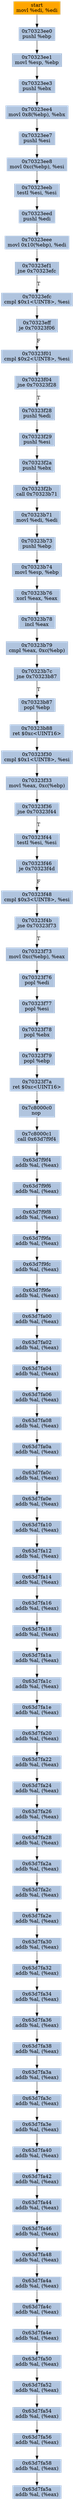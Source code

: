 digraph G {
node[shape=rectangle,style=filled,fillcolor=lightsteelblue,color=lightsteelblue]
bgcolor="transparent"
a0x70323edemovl_edi_edi[label="start\nmovl %edi, %edi",color="lightgrey",fillcolor="orange"];
a0x70323ee0pushl_ebp[label="0x70323ee0\npushl %ebp"];
a0x70323ee1movl_esp_ebp[label="0x70323ee1\nmovl %esp, %ebp"];
a0x70323ee3pushl_ebx[label="0x70323ee3\npushl %ebx"];
a0x70323ee4movl_0x8ebp__ebx[label="0x70323ee4\nmovl 0x8(%ebp), %ebx"];
a0x70323ee7pushl_esi[label="0x70323ee7\npushl %esi"];
a0x70323ee8movl_0xcebp__esi[label="0x70323ee8\nmovl 0xc(%ebp), %esi"];
a0x70323eebtestl_esi_esi[label="0x70323eeb\ntestl %esi, %esi"];
a0x70323eedpushl_edi[label="0x70323eed\npushl %edi"];
a0x70323eeemovl_0x10ebp__edi[label="0x70323eee\nmovl 0x10(%ebp), %edi"];
a0x70323ef1jne_0x70323efc[label="0x70323ef1\njne 0x70323efc"];
a0x70323efccmpl_0x1UINT8_esi[label="0x70323efc\ncmpl $0x1<UINT8>, %esi"];
a0x70323effje_0x70323f06[label="0x70323eff\nje 0x70323f06"];
a0x70323f01cmpl_0x2UINT8_esi[label="0x70323f01\ncmpl $0x2<UINT8>, %esi"];
a0x70323f04jne_0x70323f28[label="0x70323f04\njne 0x70323f28"];
a0x70323f28pushl_edi[label="0x70323f28\npushl %edi"];
a0x70323f29pushl_esi[label="0x70323f29\npushl %esi"];
a0x70323f2apushl_ebx[label="0x70323f2a\npushl %ebx"];
a0x70323f2bcall_0x70323b71[label="0x70323f2b\ncall 0x70323b71"];
a0x70323b71movl_edi_edi[label="0x70323b71\nmovl %edi, %edi"];
a0x70323b73pushl_ebp[label="0x70323b73\npushl %ebp"];
a0x70323b74movl_esp_ebp[label="0x70323b74\nmovl %esp, %ebp"];
a0x70323b76xorl_eax_eax[label="0x70323b76\nxorl %eax, %eax"];
a0x70323b78incl_eax[label="0x70323b78\nincl %eax"];
a0x70323b79cmpl_eax_0xcebp_[label="0x70323b79\ncmpl %eax, 0xc(%ebp)"];
a0x70323b7cjne_0x70323b87[label="0x70323b7c\njne 0x70323b87"];
a0x70323b87popl_ebp[label="0x70323b87\npopl %ebp"];
a0x70323b88ret_0xcUINT16[label="0x70323b88\nret $0xc<UINT16>"];
a0x70323f30cmpl_0x1UINT8_esi[label="0x70323f30\ncmpl $0x1<UINT8>, %esi"];
a0x70323f33movl_eax_0xcebp_[label="0x70323f33\nmovl %eax, 0xc(%ebp)"];
a0x70323f36jne_0x70323f44[label="0x70323f36\njne 0x70323f44"];
a0x70323f44testl_esi_esi[label="0x70323f44\ntestl %esi, %esi"];
a0x70323f46je_0x70323f4d[label="0x70323f46\nje 0x70323f4d"];
a0x70323f48cmpl_0x3UINT8_esi[label="0x70323f48\ncmpl $0x3<UINT8>, %esi"];
a0x70323f4bjne_0x70323f73[label="0x70323f4b\njne 0x70323f73"];
a0x70323f73movl_0xcebp__eax[label="0x70323f73\nmovl 0xc(%ebp), %eax"];
a0x70323f76popl_edi[label="0x70323f76\npopl %edi"];
a0x70323f77popl_esi[label="0x70323f77\npopl %esi"];
a0x70323f78popl_ebx[label="0x70323f78\npopl %ebx"];
a0x70323f79popl_ebp[label="0x70323f79\npopl %ebp"];
a0x70323f7aret_0xcUINT16[label="0x70323f7a\nret $0xc<UINT16>"];
a0x7c8000c0nop_[label="0x7c8000c0\nnop "];
a0x7c8000c1call_0x63d7f9f4[label="0x7c8000c1\ncall 0x63d7f9f4"];
a0x63d7f9f4addb_al_eax_[label="0x63d7f9f4\naddb %al, (%eax)"];
a0x63d7f9f6addb_al_eax_[label="0x63d7f9f6\naddb %al, (%eax)"];
a0x63d7f9f8addb_al_eax_[label="0x63d7f9f8\naddb %al, (%eax)"];
a0x63d7f9faaddb_al_eax_[label="0x63d7f9fa\naddb %al, (%eax)"];
a0x63d7f9fcaddb_al_eax_[label="0x63d7f9fc\naddb %al, (%eax)"];
a0x63d7f9feaddb_al_eax_[label="0x63d7f9fe\naddb %al, (%eax)"];
a0x63d7fa00addb_al_eax_[label="0x63d7fa00\naddb %al, (%eax)"];
a0x63d7fa02addb_al_eax_[label="0x63d7fa02\naddb %al, (%eax)"];
a0x63d7fa04addb_al_eax_[label="0x63d7fa04\naddb %al, (%eax)"];
a0x63d7fa06addb_al_eax_[label="0x63d7fa06\naddb %al, (%eax)"];
a0x63d7fa08addb_al_eax_[label="0x63d7fa08\naddb %al, (%eax)"];
a0x63d7fa0aaddb_al_eax_[label="0x63d7fa0a\naddb %al, (%eax)"];
a0x63d7fa0caddb_al_eax_[label="0x63d7fa0c\naddb %al, (%eax)"];
a0x63d7fa0eaddb_al_eax_[label="0x63d7fa0e\naddb %al, (%eax)"];
a0x63d7fa10addb_al_eax_[label="0x63d7fa10\naddb %al, (%eax)"];
a0x63d7fa12addb_al_eax_[label="0x63d7fa12\naddb %al, (%eax)"];
a0x63d7fa14addb_al_eax_[label="0x63d7fa14\naddb %al, (%eax)"];
a0x63d7fa16addb_al_eax_[label="0x63d7fa16\naddb %al, (%eax)"];
a0x63d7fa18addb_al_eax_[label="0x63d7fa18\naddb %al, (%eax)"];
a0x63d7fa1aaddb_al_eax_[label="0x63d7fa1a\naddb %al, (%eax)"];
a0x63d7fa1caddb_al_eax_[label="0x63d7fa1c\naddb %al, (%eax)"];
a0x63d7fa1eaddb_al_eax_[label="0x63d7fa1e\naddb %al, (%eax)"];
a0x63d7fa20addb_al_eax_[label="0x63d7fa20\naddb %al, (%eax)"];
a0x63d7fa22addb_al_eax_[label="0x63d7fa22\naddb %al, (%eax)"];
a0x63d7fa24addb_al_eax_[label="0x63d7fa24\naddb %al, (%eax)"];
a0x63d7fa26addb_al_eax_[label="0x63d7fa26\naddb %al, (%eax)"];
a0x63d7fa28addb_al_eax_[label="0x63d7fa28\naddb %al, (%eax)"];
a0x63d7fa2aaddb_al_eax_[label="0x63d7fa2a\naddb %al, (%eax)"];
a0x63d7fa2caddb_al_eax_[label="0x63d7fa2c\naddb %al, (%eax)"];
a0x63d7fa2eaddb_al_eax_[label="0x63d7fa2e\naddb %al, (%eax)"];
a0x63d7fa30addb_al_eax_[label="0x63d7fa30\naddb %al, (%eax)"];
a0x63d7fa32addb_al_eax_[label="0x63d7fa32\naddb %al, (%eax)"];
a0x63d7fa34addb_al_eax_[label="0x63d7fa34\naddb %al, (%eax)"];
a0x63d7fa36addb_al_eax_[label="0x63d7fa36\naddb %al, (%eax)"];
a0x63d7fa38addb_al_eax_[label="0x63d7fa38\naddb %al, (%eax)"];
a0x63d7fa3aaddb_al_eax_[label="0x63d7fa3a\naddb %al, (%eax)"];
a0x63d7fa3caddb_al_eax_[label="0x63d7fa3c\naddb %al, (%eax)"];
a0x63d7fa3eaddb_al_eax_[label="0x63d7fa3e\naddb %al, (%eax)"];
a0x63d7fa40addb_al_eax_[label="0x63d7fa40\naddb %al, (%eax)"];
a0x63d7fa42addb_al_eax_[label="0x63d7fa42\naddb %al, (%eax)"];
a0x63d7fa44addb_al_eax_[label="0x63d7fa44\naddb %al, (%eax)"];
a0x63d7fa46addb_al_eax_[label="0x63d7fa46\naddb %al, (%eax)"];
a0x63d7fa48addb_al_eax_[label="0x63d7fa48\naddb %al, (%eax)"];
a0x63d7fa4aaddb_al_eax_[label="0x63d7fa4a\naddb %al, (%eax)"];
a0x63d7fa4caddb_al_eax_[label="0x63d7fa4c\naddb %al, (%eax)"];
a0x63d7fa4eaddb_al_eax_[label="0x63d7fa4e\naddb %al, (%eax)"];
a0x63d7fa50addb_al_eax_[label="0x63d7fa50\naddb %al, (%eax)"];
a0x63d7fa52addb_al_eax_[label="0x63d7fa52\naddb %al, (%eax)"];
a0x63d7fa54addb_al_eax_[label="0x63d7fa54\naddb %al, (%eax)"];
a0x63d7fa56addb_al_eax_[label="0x63d7fa56\naddb %al, (%eax)"];
a0x63d7fa58addb_al_eax_[label="0x63d7fa58\naddb %al, (%eax)"];
a0x63d7fa5aaddb_al_eax_[label="0x63d7fa5a\naddb %al, (%eax)"];
a0x70323edemovl_edi_edi -> a0x70323ee0pushl_ebp [color="#000000"];
a0x70323ee0pushl_ebp -> a0x70323ee1movl_esp_ebp [color="#000000"];
a0x70323ee1movl_esp_ebp -> a0x70323ee3pushl_ebx [color="#000000"];
a0x70323ee3pushl_ebx -> a0x70323ee4movl_0x8ebp__ebx [color="#000000"];
a0x70323ee4movl_0x8ebp__ebx -> a0x70323ee7pushl_esi [color="#000000"];
a0x70323ee7pushl_esi -> a0x70323ee8movl_0xcebp__esi [color="#000000"];
a0x70323ee8movl_0xcebp__esi -> a0x70323eebtestl_esi_esi [color="#000000"];
a0x70323eebtestl_esi_esi -> a0x70323eedpushl_edi [color="#000000"];
a0x70323eedpushl_edi -> a0x70323eeemovl_0x10ebp__edi [color="#000000"];
a0x70323eeemovl_0x10ebp__edi -> a0x70323ef1jne_0x70323efc [color="#000000"];
a0x70323ef1jne_0x70323efc -> a0x70323efccmpl_0x1UINT8_esi [color="#000000",label="T"];
a0x70323efccmpl_0x1UINT8_esi -> a0x70323effje_0x70323f06 [color="#000000"];
a0x70323effje_0x70323f06 -> a0x70323f01cmpl_0x2UINT8_esi [color="#000000",label="F"];
a0x70323f01cmpl_0x2UINT8_esi -> a0x70323f04jne_0x70323f28 [color="#000000"];
a0x70323f04jne_0x70323f28 -> a0x70323f28pushl_edi [color="#000000",label="T"];
a0x70323f28pushl_edi -> a0x70323f29pushl_esi [color="#000000"];
a0x70323f29pushl_esi -> a0x70323f2apushl_ebx [color="#000000"];
a0x70323f2apushl_ebx -> a0x70323f2bcall_0x70323b71 [color="#000000"];
a0x70323f2bcall_0x70323b71 -> a0x70323b71movl_edi_edi [color="#000000"];
a0x70323b71movl_edi_edi -> a0x70323b73pushl_ebp [color="#000000"];
a0x70323b73pushl_ebp -> a0x70323b74movl_esp_ebp [color="#000000"];
a0x70323b74movl_esp_ebp -> a0x70323b76xorl_eax_eax [color="#000000"];
a0x70323b76xorl_eax_eax -> a0x70323b78incl_eax [color="#000000"];
a0x70323b78incl_eax -> a0x70323b79cmpl_eax_0xcebp_ [color="#000000"];
a0x70323b79cmpl_eax_0xcebp_ -> a0x70323b7cjne_0x70323b87 [color="#000000"];
a0x70323b7cjne_0x70323b87 -> a0x70323b87popl_ebp [color="#000000",label="T"];
a0x70323b87popl_ebp -> a0x70323b88ret_0xcUINT16 [color="#000000"];
a0x70323b88ret_0xcUINT16 -> a0x70323f30cmpl_0x1UINT8_esi [color="#000000"];
a0x70323f30cmpl_0x1UINT8_esi -> a0x70323f33movl_eax_0xcebp_ [color="#000000"];
a0x70323f33movl_eax_0xcebp_ -> a0x70323f36jne_0x70323f44 [color="#000000"];
a0x70323f36jne_0x70323f44 -> a0x70323f44testl_esi_esi [color="#000000",label="T"];
a0x70323f44testl_esi_esi -> a0x70323f46je_0x70323f4d [color="#000000"];
a0x70323f46je_0x70323f4d -> a0x70323f48cmpl_0x3UINT8_esi [color="#000000",label="F"];
a0x70323f48cmpl_0x3UINT8_esi -> a0x70323f4bjne_0x70323f73 [color="#000000"];
a0x70323f4bjne_0x70323f73 -> a0x70323f73movl_0xcebp__eax [color="#000000",label="T"];
a0x70323f73movl_0xcebp__eax -> a0x70323f76popl_edi [color="#000000"];
a0x70323f76popl_edi -> a0x70323f77popl_esi [color="#000000"];
a0x70323f77popl_esi -> a0x70323f78popl_ebx [color="#000000"];
a0x70323f78popl_ebx -> a0x70323f79popl_ebp [color="#000000"];
a0x70323f79popl_ebp -> a0x70323f7aret_0xcUINT16 [color="#000000"];
a0x70323f7aret_0xcUINT16 -> a0x7c8000c0nop_ [color="#000000"];
a0x7c8000c0nop_ -> a0x7c8000c1call_0x63d7f9f4 [color="#000000"];
a0x7c8000c1call_0x63d7f9f4 -> a0x63d7f9f4addb_al_eax_ [color="#000000"];
a0x63d7f9f4addb_al_eax_ -> a0x63d7f9f6addb_al_eax_ [color="#000000"];
a0x63d7f9f6addb_al_eax_ -> a0x63d7f9f8addb_al_eax_ [color="#000000"];
a0x63d7f9f8addb_al_eax_ -> a0x63d7f9faaddb_al_eax_ [color="#000000"];
a0x63d7f9faaddb_al_eax_ -> a0x63d7f9fcaddb_al_eax_ [color="#000000"];
a0x63d7f9fcaddb_al_eax_ -> a0x63d7f9feaddb_al_eax_ [color="#000000"];
a0x63d7f9feaddb_al_eax_ -> a0x63d7fa00addb_al_eax_ [color="#000000"];
a0x63d7fa00addb_al_eax_ -> a0x63d7fa02addb_al_eax_ [color="#000000"];
a0x63d7fa02addb_al_eax_ -> a0x63d7fa04addb_al_eax_ [color="#000000"];
a0x63d7fa04addb_al_eax_ -> a0x63d7fa06addb_al_eax_ [color="#000000"];
a0x63d7fa06addb_al_eax_ -> a0x63d7fa08addb_al_eax_ [color="#000000"];
a0x63d7fa08addb_al_eax_ -> a0x63d7fa0aaddb_al_eax_ [color="#000000"];
a0x63d7fa0aaddb_al_eax_ -> a0x63d7fa0caddb_al_eax_ [color="#000000"];
a0x63d7fa0caddb_al_eax_ -> a0x63d7fa0eaddb_al_eax_ [color="#000000"];
a0x63d7fa0eaddb_al_eax_ -> a0x63d7fa10addb_al_eax_ [color="#000000"];
a0x63d7fa10addb_al_eax_ -> a0x63d7fa12addb_al_eax_ [color="#000000"];
a0x63d7fa12addb_al_eax_ -> a0x63d7fa14addb_al_eax_ [color="#000000"];
a0x63d7fa14addb_al_eax_ -> a0x63d7fa16addb_al_eax_ [color="#000000"];
a0x63d7fa16addb_al_eax_ -> a0x63d7fa18addb_al_eax_ [color="#000000"];
a0x63d7fa18addb_al_eax_ -> a0x63d7fa1aaddb_al_eax_ [color="#000000"];
a0x63d7fa1aaddb_al_eax_ -> a0x63d7fa1caddb_al_eax_ [color="#000000"];
a0x63d7fa1caddb_al_eax_ -> a0x63d7fa1eaddb_al_eax_ [color="#000000"];
a0x63d7fa1eaddb_al_eax_ -> a0x63d7fa20addb_al_eax_ [color="#000000"];
a0x63d7fa20addb_al_eax_ -> a0x63d7fa22addb_al_eax_ [color="#000000"];
a0x63d7fa22addb_al_eax_ -> a0x63d7fa24addb_al_eax_ [color="#000000"];
a0x63d7fa24addb_al_eax_ -> a0x63d7fa26addb_al_eax_ [color="#000000"];
a0x63d7fa26addb_al_eax_ -> a0x63d7fa28addb_al_eax_ [color="#000000"];
a0x63d7fa28addb_al_eax_ -> a0x63d7fa2aaddb_al_eax_ [color="#000000"];
a0x63d7fa2aaddb_al_eax_ -> a0x63d7fa2caddb_al_eax_ [color="#000000"];
a0x63d7fa2caddb_al_eax_ -> a0x63d7fa2eaddb_al_eax_ [color="#000000"];
a0x63d7fa2eaddb_al_eax_ -> a0x63d7fa30addb_al_eax_ [color="#000000"];
a0x63d7fa30addb_al_eax_ -> a0x63d7fa32addb_al_eax_ [color="#000000"];
a0x63d7fa32addb_al_eax_ -> a0x63d7fa34addb_al_eax_ [color="#000000"];
a0x63d7fa34addb_al_eax_ -> a0x63d7fa36addb_al_eax_ [color="#000000"];
a0x63d7fa36addb_al_eax_ -> a0x63d7fa38addb_al_eax_ [color="#000000"];
a0x63d7fa38addb_al_eax_ -> a0x63d7fa3aaddb_al_eax_ [color="#000000"];
a0x63d7fa3aaddb_al_eax_ -> a0x63d7fa3caddb_al_eax_ [color="#000000"];
a0x63d7fa3caddb_al_eax_ -> a0x63d7fa3eaddb_al_eax_ [color="#000000"];
a0x63d7fa3eaddb_al_eax_ -> a0x63d7fa40addb_al_eax_ [color="#000000"];
a0x63d7fa40addb_al_eax_ -> a0x63d7fa42addb_al_eax_ [color="#000000"];
a0x63d7fa42addb_al_eax_ -> a0x63d7fa44addb_al_eax_ [color="#000000"];
a0x63d7fa44addb_al_eax_ -> a0x63d7fa46addb_al_eax_ [color="#000000"];
a0x63d7fa46addb_al_eax_ -> a0x63d7fa48addb_al_eax_ [color="#000000"];
a0x63d7fa48addb_al_eax_ -> a0x63d7fa4aaddb_al_eax_ [color="#000000"];
a0x63d7fa4aaddb_al_eax_ -> a0x63d7fa4caddb_al_eax_ [color="#000000"];
a0x63d7fa4caddb_al_eax_ -> a0x63d7fa4eaddb_al_eax_ [color="#000000"];
a0x63d7fa4eaddb_al_eax_ -> a0x63d7fa50addb_al_eax_ [color="#000000"];
a0x63d7fa50addb_al_eax_ -> a0x63d7fa52addb_al_eax_ [color="#000000"];
a0x63d7fa52addb_al_eax_ -> a0x63d7fa54addb_al_eax_ [color="#000000"];
a0x63d7fa54addb_al_eax_ -> a0x63d7fa56addb_al_eax_ [color="#000000"];
a0x63d7fa56addb_al_eax_ -> a0x63d7fa58addb_al_eax_ [color="#000000"];
a0x63d7fa58addb_al_eax_ -> a0x63d7fa5aaddb_al_eax_ [color="#000000"];
}
